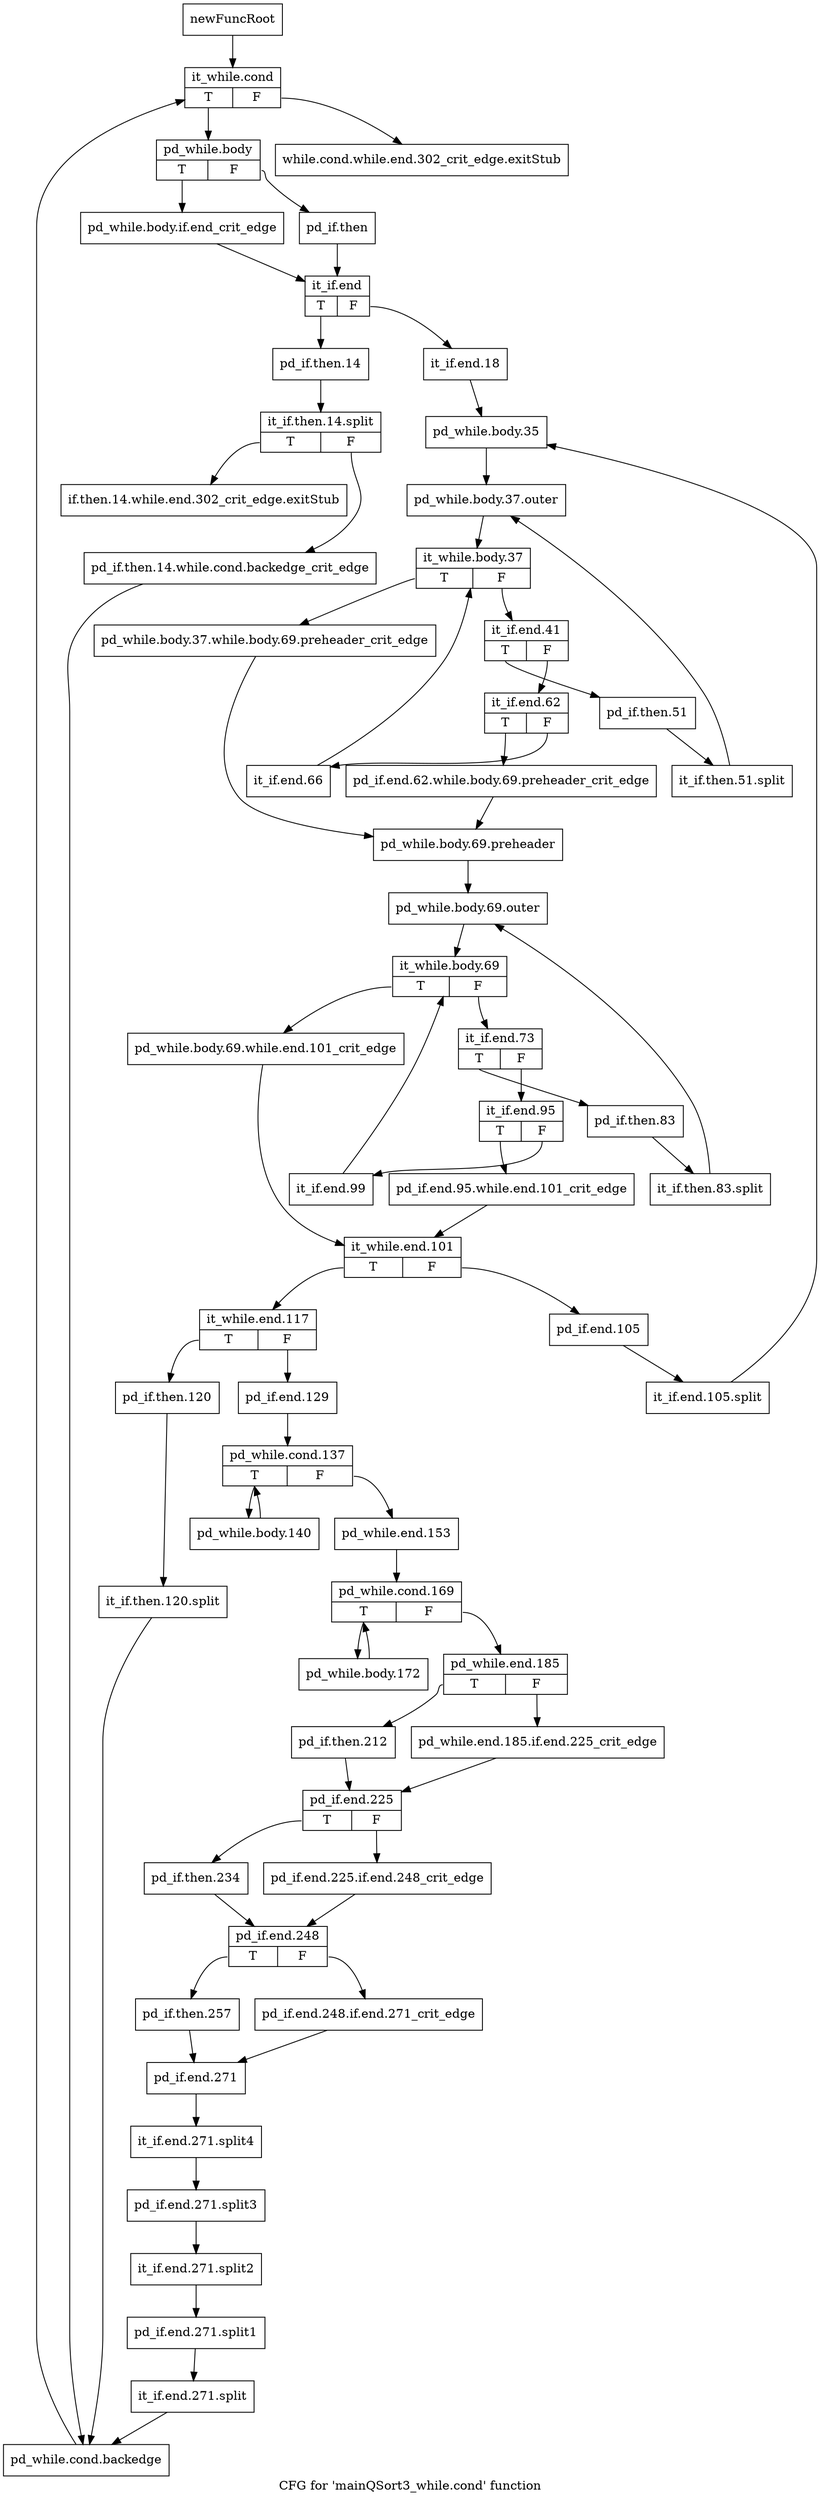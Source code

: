 digraph "CFG for 'mainQSort3_while.cond' function" {
	label="CFG for 'mainQSort3_while.cond' function";

	Node0x17ef6d0 [shape=record,label="{newFuncRoot}"];
	Node0x17ef6d0 -> Node0x17ef7c0;
	Node0x17ef720 [shape=record,label="{while.cond.while.end.302_crit_edge.exitStub}"];
	Node0x17ef770 [shape=record,label="{if.then.14.while.end.302_crit_edge.exitStub}"];
	Node0x17ef7c0 [shape=record,label="{it_while.cond|{<s0>T|<s1>F}}"];
	Node0x17ef7c0:s0 -> Node0x17ef810;
	Node0x17ef7c0:s1 -> Node0x17ef720;
	Node0x17ef810 [shape=record,label="{pd_while.body|{<s0>T|<s1>F}}"];
	Node0x17ef810:s0 -> Node0x17ef8b0;
	Node0x17ef810:s1 -> Node0x17ef860;
	Node0x17ef860 [shape=record,label="{pd_if.then}"];
	Node0x17ef860 -> Node0x17ef900;
	Node0x17ef8b0 [shape=record,label="{pd_while.body.if.end_crit_edge}"];
	Node0x17ef8b0 -> Node0x17ef900;
	Node0x17ef900 [shape=record,label="{it_if.end|{<s0>T|<s1>F}}"];
	Node0x17ef900:s0 -> Node0x17f0580;
	Node0x17ef900:s1 -> Node0x17ef950;
	Node0x17ef950 [shape=record,label="{it_if.end.18}"];
	Node0x17ef950 -> Node0x17ef9a0;
	Node0x17ef9a0 [shape=record,label="{pd_while.body.35}"];
	Node0x17ef9a0 -> Node0x17ef9f0;
	Node0x17ef9f0 [shape=record,label="{pd_while.body.37.outer}"];
	Node0x17ef9f0 -> Node0x17efa40;
	Node0x17efa40 [shape=record,label="{it_while.body.37|{<s0>T|<s1>F}}"];
	Node0x17efa40:s0 -> Node0x17efc20;
	Node0x17efa40:s1 -> Node0x17efa90;
	Node0x17efa90 [shape=record,label="{it_if.end.41|{<s0>T|<s1>F}}"];
	Node0x17efa90:s0 -> Node0x17efbd0;
	Node0x17efa90:s1 -> Node0x17efae0;
	Node0x17efae0 [shape=record,label="{it_if.end.62|{<s0>T|<s1>F}}"];
	Node0x17efae0:s0 -> Node0x17efb80;
	Node0x17efae0:s1 -> Node0x17efb30;
	Node0x17efb30 [shape=record,label="{it_if.end.66}"];
	Node0x17efb30 -> Node0x17efa40;
	Node0x17efb80 [shape=record,label="{pd_if.end.62.while.body.69.preheader_crit_edge}"];
	Node0x17efb80 -> Node0x17efc70;
	Node0x17efbd0 [shape=record,label="{pd_if.then.51}"];
	Node0x17efbd0 -> Node0x1c32260;
	Node0x1c32260 [shape=record,label="{it_if.then.51.split}"];
	Node0x1c32260 -> Node0x17ef9f0;
	Node0x17efc20 [shape=record,label="{pd_while.body.37.while.body.69.preheader_crit_edge}"];
	Node0x17efc20 -> Node0x17efc70;
	Node0x17efc70 [shape=record,label="{pd_while.body.69.preheader}"];
	Node0x17efc70 -> Node0x17efcc0;
	Node0x17efcc0 [shape=record,label="{pd_while.body.69.outer}"];
	Node0x17efcc0 -> Node0x17efd10;
	Node0x17efd10 [shape=record,label="{it_while.body.69|{<s0>T|<s1>F}}"];
	Node0x17efd10:s0 -> Node0x17efef0;
	Node0x17efd10:s1 -> Node0x17efd60;
	Node0x17efd60 [shape=record,label="{it_if.end.73|{<s0>T|<s1>F}}"];
	Node0x17efd60:s0 -> Node0x17efea0;
	Node0x17efd60:s1 -> Node0x17efdb0;
	Node0x17efdb0 [shape=record,label="{it_if.end.95|{<s0>T|<s1>F}}"];
	Node0x17efdb0:s0 -> Node0x17efe50;
	Node0x17efdb0:s1 -> Node0x17efe00;
	Node0x17efe00 [shape=record,label="{it_if.end.99}"];
	Node0x17efe00 -> Node0x17efd10;
	Node0x17efe50 [shape=record,label="{pd_if.end.95.while.end.101_crit_edge}"];
	Node0x17efe50 -> Node0x17eff40;
	Node0x17efea0 [shape=record,label="{pd_if.then.83}"];
	Node0x17efea0 -> Node0x1c30a10;
	Node0x1c30a10 [shape=record,label="{it_if.then.83.split}"];
	Node0x1c30a10 -> Node0x17efcc0;
	Node0x17efef0 [shape=record,label="{pd_while.body.69.while.end.101_crit_edge}"];
	Node0x17efef0 -> Node0x17eff40;
	Node0x17eff40 [shape=record,label="{it_while.end.101|{<s0>T|<s1>F}}"];
	Node0x17eff40:s0 -> Node0x17effe0;
	Node0x17eff40:s1 -> Node0x17eff90;
	Node0x17eff90 [shape=record,label="{pd_if.end.105}"];
	Node0x17eff90 -> Node0x1c30f30;
	Node0x1c30f30 [shape=record,label="{it_if.end.105.split}"];
	Node0x1c30f30 -> Node0x17ef9a0;
	Node0x17effe0 [shape=record,label="{it_while.end.117|{<s0>T|<s1>F}}"];
	Node0x17effe0:s0 -> Node0x17f0530;
	Node0x17effe0:s1 -> Node0x17f0030;
	Node0x17f0030 [shape=record,label="{pd_if.end.129}"];
	Node0x17f0030 -> Node0x17f0080;
	Node0x17f0080 [shape=record,label="{pd_while.cond.137|{<s0>T|<s1>F}}"];
	Node0x17f0080:s0 -> Node0x17f04e0;
	Node0x17f0080:s1 -> Node0x17f00d0;
	Node0x17f00d0 [shape=record,label="{pd_while.end.153}"];
	Node0x17f00d0 -> Node0x17f0120;
	Node0x17f0120 [shape=record,label="{pd_while.cond.169|{<s0>T|<s1>F}}"];
	Node0x17f0120:s0 -> Node0x17f0490;
	Node0x17f0120:s1 -> Node0x17f0170;
	Node0x17f0170 [shape=record,label="{pd_while.end.185|{<s0>T|<s1>F}}"];
	Node0x17f0170:s0 -> Node0x17f0210;
	Node0x17f0170:s1 -> Node0x17f01c0;
	Node0x17f01c0 [shape=record,label="{pd_while.end.185.if.end.225_crit_edge}"];
	Node0x17f01c0 -> Node0x17f0260;
	Node0x17f0210 [shape=record,label="{pd_if.then.212}"];
	Node0x17f0210 -> Node0x17f0260;
	Node0x17f0260 [shape=record,label="{pd_if.end.225|{<s0>T|<s1>F}}"];
	Node0x17f0260:s0 -> Node0x17f0300;
	Node0x17f0260:s1 -> Node0x17f02b0;
	Node0x17f02b0 [shape=record,label="{pd_if.end.225.if.end.248_crit_edge}"];
	Node0x17f02b0 -> Node0x17f0350;
	Node0x17f0300 [shape=record,label="{pd_if.then.234}"];
	Node0x17f0300 -> Node0x17f0350;
	Node0x17f0350 [shape=record,label="{pd_if.end.248|{<s0>T|<s1>F}}"];
	Node0x17f0350:s0 -> Node0x17f03f0;
	Node0x17f0350:s1 -> Node0x17f03a0;
	Node0x17f03a0 [shape=record,label="{pd_if.end.248.if.end.271_crit_edge}"];
	Node0x17f03a0 -> Node0x17f0440;
	Node0x17f03f0 [shape=record,label="{pd_if.then.257}"];
	Node0x17f03f0 -> Node0x17f0440;
	Node0x17f0440 [shape=record,label="{pd_if.end.271}"];
	Node0x17f0440 -> Node0x1c323e0;
	Node0x1c323e0 [shape=record,label="{it_if.end.271.split4}"];
	Node0x1c323e0 -> Node0x1c32160;
	Node0x1c32160 [shape=record,label="{pd_if.end.271.split3}"];
	Node0x1c32160 -> Node0x1c312c0;
	Node0x1c312c0 [shape=record,label="{it_if.end.271.split2}"];
	Node0x1c312c0 -> Node0x1c314c0;
	Node0x1c314c0 [shape=record,label="{pd_if.end.271.split1}"];
	Node0x1c314c0 -> Node0x1c31440;
	Node0x1c31440 [shape=record,label="{it_if.end.271.split}"];
	Node0x1c31440 -> Node0x17f0620;
	Node0x17f0490 [shape=record,label="{pd_while.body.172}"];
	Node0x17f0490 -> Node0x17f0120;
	Node0x17f04e0 [shape=record,label="{pd_while.body.140}"];
	Node0x17f04e0 -> Node0x17f0080;
	Node0x17f0530 [shape=record,label="{pd_if.then.120}"];
	Node0x17f0530 -> Node0x1c307e0;
	Node0x1c307e0 [shape=record,label="{it_if.then.120.split}"];
	Node0x1c307e0 -> Node0x17f0620;
	Node0x17f0580 [shape=record,label="{pd_if.then.14}"];
	Node0x17f0580 -> Node0x1c30760;
	Node0x1c30760 [shape=record,label="{it_if.then.14.split|{<s0>T|<s1>F}}"];
	Node0x1c30760:s0 -> Node0x17ef770;
	Node0x1c30760:s1 -> Node0x17f05d0;
	Node0x17f05d0 [shape=record,label="{pd_if.then.14.while.cond.backedge_crit_edge}"];
	Node0x17f05d0 -> Node0x17f0620;
	Node0x17f0620 [shape=record,label="{pd_while.cond.backedge}"];
	Node0x17f0620 -> Node0x17ef7c0;
}
